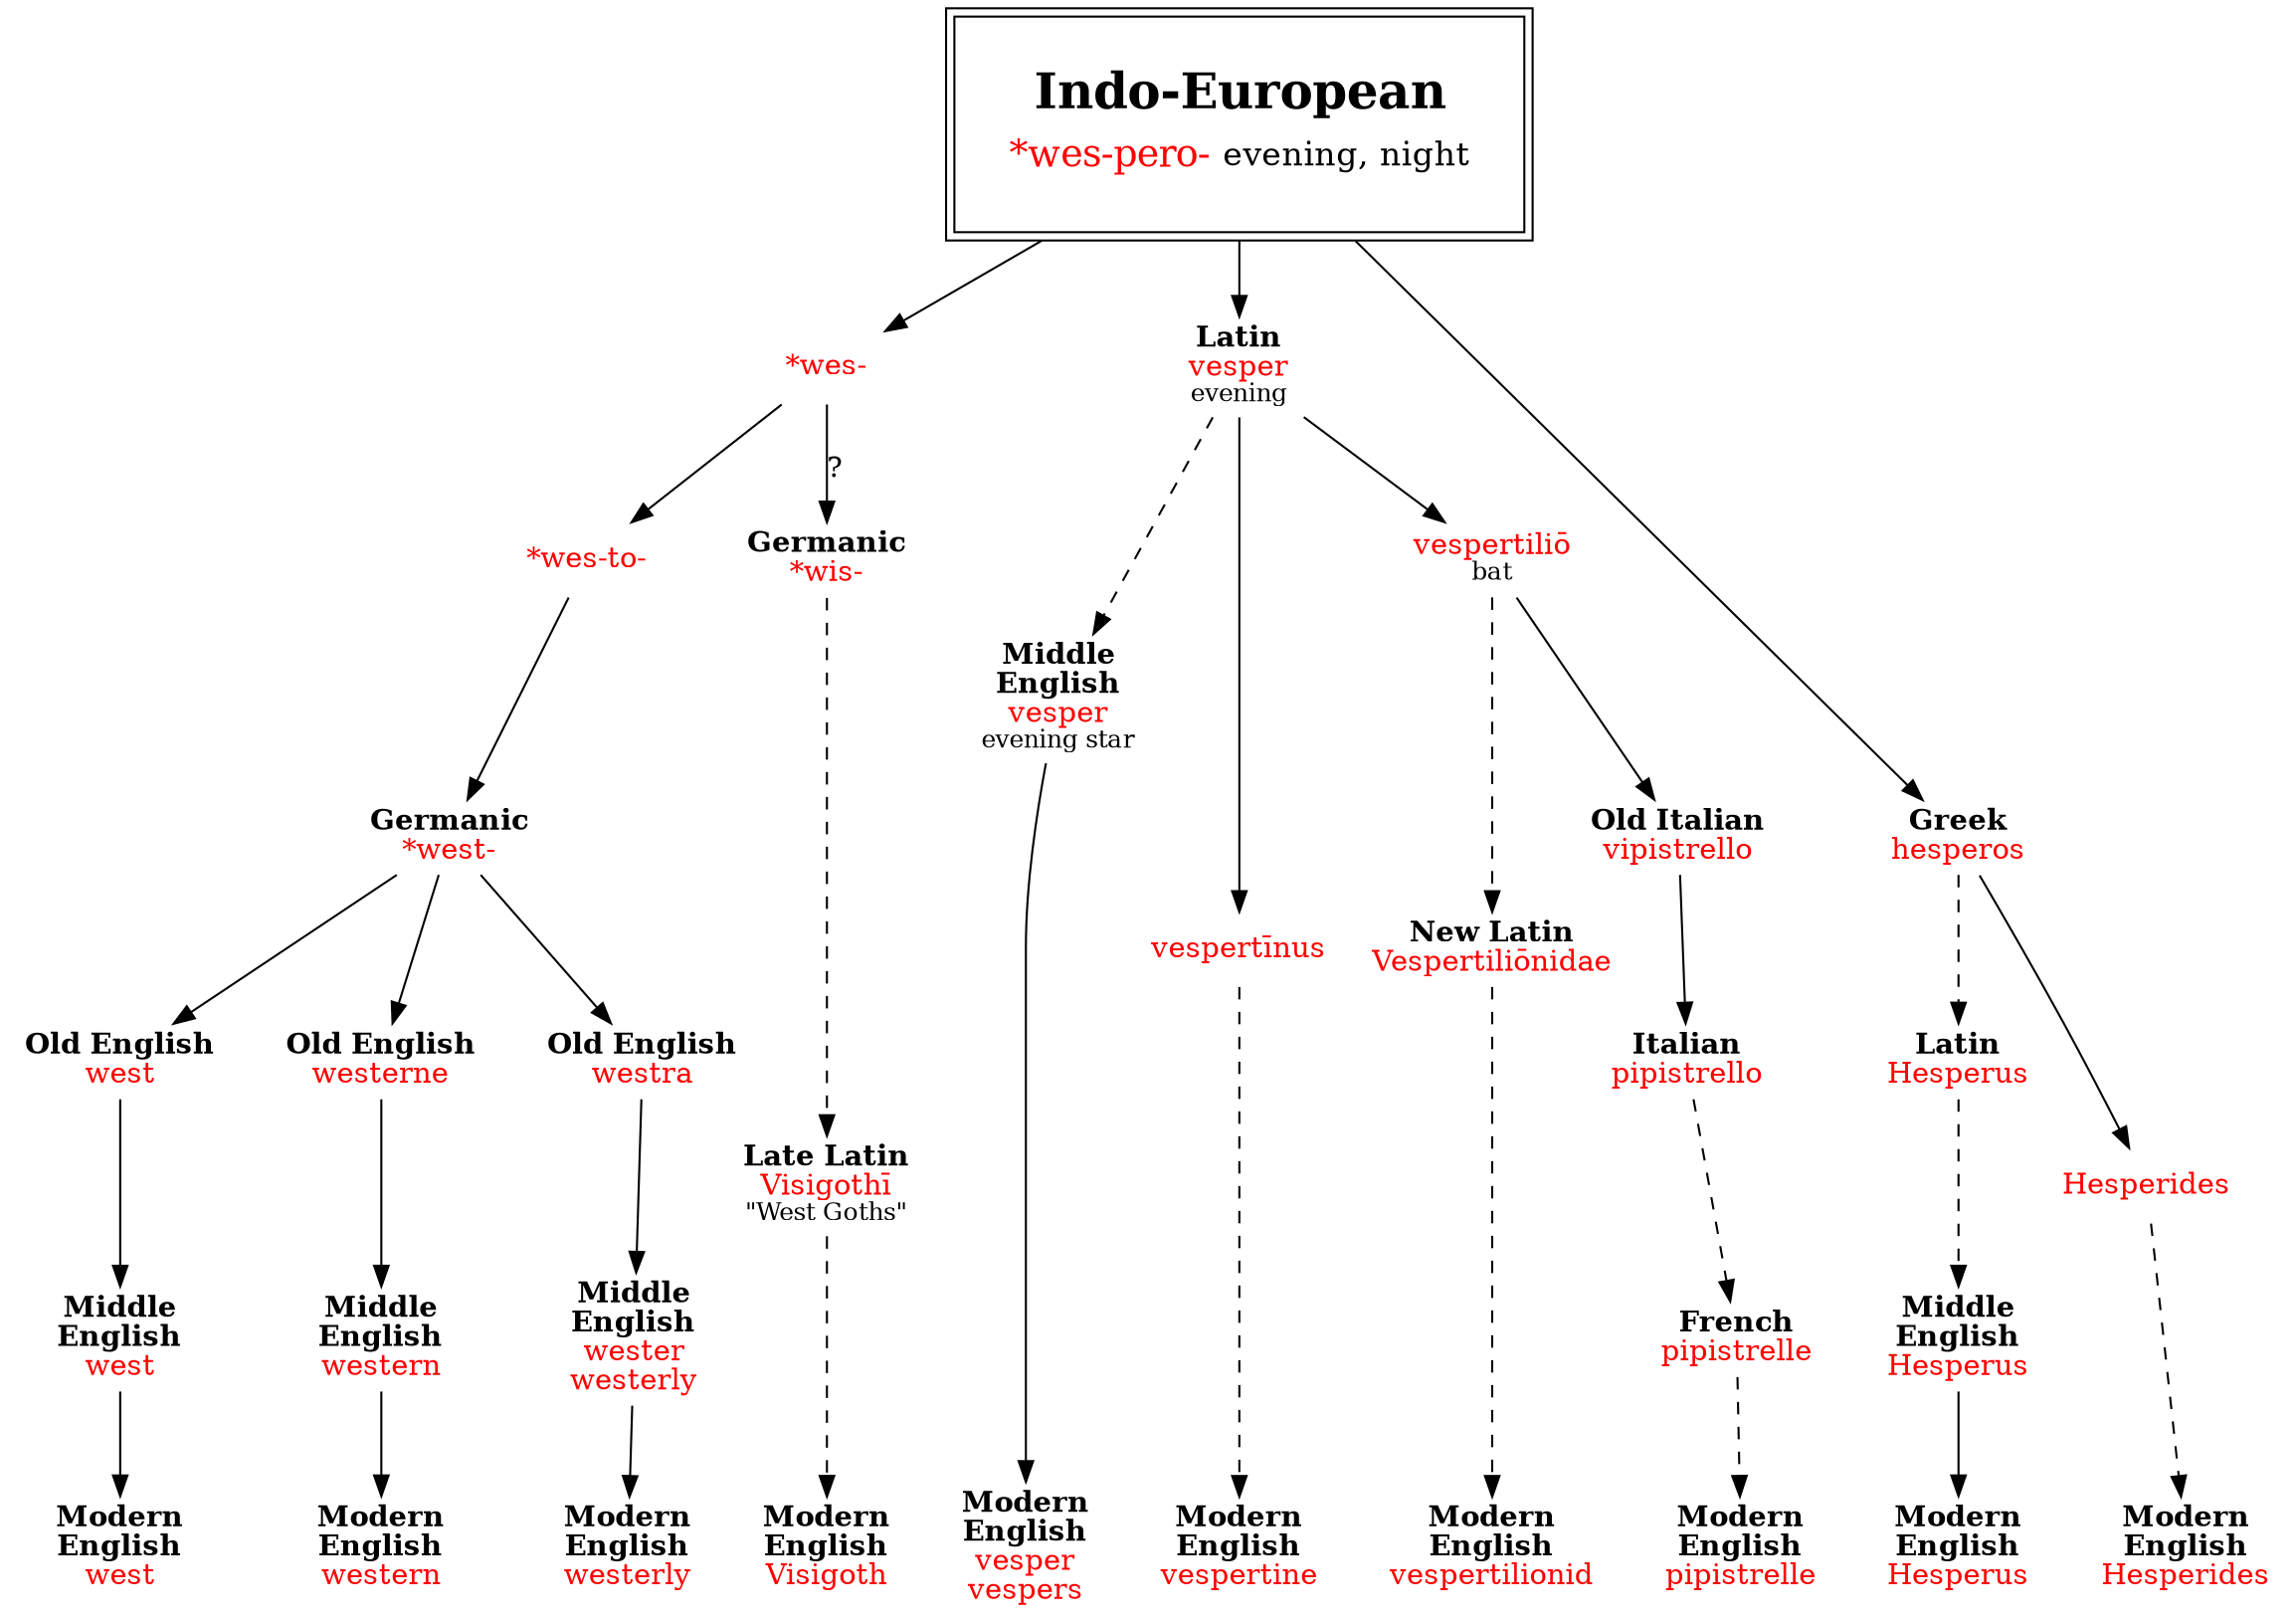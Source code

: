 strict digraph {
/* sources: AHD */
node [shape=none]

wesperoIE [label=<<table border="0"><tr><td colspan="2"><font point-size="24"><b>Indo-European</b></font></td></tr><tr><td><font point-size="18" color="red">*wes-pero-</font></td><td><font point-size="16">evening, night</font></td></tr></table>> tooltip="Indo-European \"*wes-pero-\" evening, night" shape=box peripheries=2 margin=.3]

// west
wesIE [label=<<font color="red">*wes-</font>>]
westoIE [label=<<font color="red">*wes-to-</font>>]
westGmc [label=<<b>Germanic</b><br/><font color="red">*west-</font>>]
westOE [label=<<b>Old English</b><br/><font color="red">west</font>>]
westME [label=<<b>Middle<br/>English</b><br/><font color="red">west</font>>]
west [label=<<b>Modern<br/>English</b><br/><font color="red">west</font>>]
wesperoIE -> wesIE -> westoIE -> westGmc -> westOE -> westME -> west

// western
westerneOE [label=<<b>Old English</b><br/><font color="red">westerne</font>>]
westernME [label=<<b>Middle<br/>English</b><br/><font color="red">western</font>>]
western [label=<<b>Modern<br/>English</b><br/><font color="red">western</font>>]
westGmc -> westerneOE -> westernME -> western

// westerly
westraOE [label=<<b>Old English</b><br/><font color="red">westra</font>>]
westerME [label=<<b>Middle<br/>English</b><br/><font color="red">wester<br/>westerly</font>>]
westerly [label=<<b>Modern<br/>English</b><br/><font color="red">westerly</font>>]
westGmc -> westraOE -> westerME -> westerly

// Visigoth
wisGmc [label=<<b>Germanic</b><br/><font color="red">*wis-</font>>]
visigothiL [label=<<b>Late Latin</b><br/><font color="red">Visigothī</font><br/><font point-size="12">"West Goths"</font>>]
visigoth [label=<<b>Modern<br/>English</b><br/><font color="red">Visigoth</font>>]
wesIE -> wisGmc [label="?"]
wisGmc -> visigothiL -> visigoth [style=dashed]

// vesper
vesperL [label=<<b>Latin</b><br/><font color="red">vesper</font><br/><font point-size="12">evening</font>>]
vesperME [label=<<b>Middle<br/>English</b><br/><font color="red">vesper</font><br/><font point-size="12">evening star</font>>]
vesper [label=<<b>Modern<br/>English</b><br/><font color="red">vesper<br/>vespers</font>>]
wesperoIE -> vesperL
vesperL -> vesperME [style=dashed]
vesperME -> vesper

// vespertine
vespertinusL [label=<<font color="red">vespertīnus</font>>]
vespertine [label=<<b>Modern<br/>English</b><br/><font color="red">vespertine</font>>]
vesperL -> vespertinusL
vespertinusL -> vespertine [style=dashed]

// vespertilionid
vespertilioL [label=<<font color="red">vespertiliō</font><br/><font point-size="12">bat</font>>]
vespertilionidaeNL [label=<<b>New Latin</b><br/><font color="red">Vespertiliōnidae</font>>]
vespertilionid [label=<<b>Modern<br/>English</b><br/><font color="red">vespertilionid</font>>]
vesperL -> vespertilioL
vespertilioL -> vespertilionidaeNL -> vespertilionid [style=dashed]

// pipistrelle
vipistrelloOI [label=<<b>Old Italian</b><br/><font color="red">vipistrello</font>>]
pipistrelloI [label=<<b>Italian</b><br/><font color="red">pipistrello</font>>]
pipistrelleF [label=<<b>French</b><br/><font color="red">pipistrelle</font>>]
pipistrelle [label=<<b>Modern<br/>English</b><br/><font color="red">pipistrelle</font>>]
vespertilioL -> vipistrelloOI -> pipistrelloI
pipistrelloI -> pipistrelleF -> pipistrelle [style=dashed]

// Hesperus
hesperosGk [label=<<b>Greek</b><br/><font color="red">hesperos</font>>]
hesperusL [label=<<b>Latin</b><br/><font color="red">Hesperus</font>>]
hesperusME [label=<<b>Middle<br/>English</b><br/><font color="red">Hesperus</font>>]
hesperus [label=<<b>Modern<br/>English</b><br/><font color="red">Hesperus</font>>]
wesperoIE -> hesperosGk
hesperosGk -> hesperusL -> hesperusME [style=dashed]
hesperusME -> hesperus

// Hesperides
hesperidesGk [label=<<font color="red">Hesperides</font>>]
hesperides [label=<<b>Modern<br/>English</b><br/><font color="red">Hesperides</font>>]
hesperosGk -> hesperidesGk
hesperidesGk -> hesperides [style=dashed]

{ rank=sink west western westerly visigoth vesper vespertine vespertilionid pipistrelle hesperus hesperides }
{ rank=same }
}